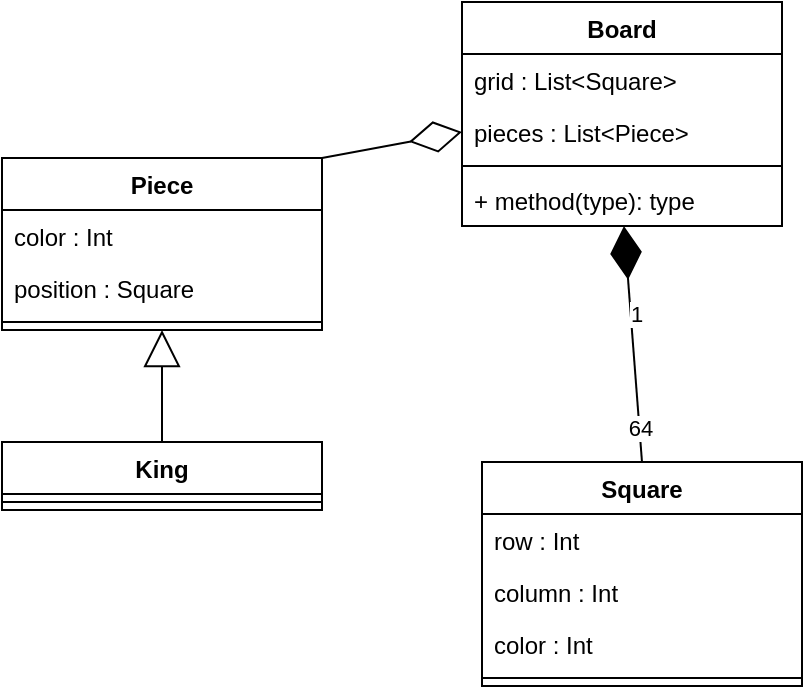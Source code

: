<mxfile version="13.7.9" type="github">
  <diagram id="d-fGTulV30lKbzf6ljxK" name="Page-1">
    <mxGraphModel dx="700" dy="780" grid="1" gridSize="10" guides="1" tooltips="1" connect="1" arrows="1" fold="1" page="1" pageScale="1" pageWidth="850" pageHeight="1100" math="0" shadow="0">
      <root>
        <mxCell id="0" />
        <mxCell id="1" parent="0" />
        <mxCell id="hbLwv_urdl1XsdwI7B-F-14" value="" style="endArrow=block;endSize=16;endFill=0;html=1;entryX=0.5;entryY=1;entryDx=0;entryDy=0;exitX=0.5;exitY=0;exitDx=0;exitDy=0;" edge="1" parent="1" source="hbLwv_urdl1XsdwI7B-F-10" target="hbLwv_urdl1XsdwI7B-F-1">
          <mxGeometry width="160" relative="1" as="geometry">
            <mxPoint x="240" y="580" as="sourcePoint" />
            <mxPoint x="400" y="580" as="targetPoint" />
          </mxGeometry>
        </mxCell>
        <mxCell id="hbLwv_urdl1XsdwI7B-F-21" value="Board" style="swimlane;fontStyle=1;align=center;verticalAlign=top;childLayout=stackLayout;horizontal=1;startSize=26;horizontalStack=0;resizeParent=1;resizeParentMax=0;resizeLast=0;collapsible=1;marginBottom=0;" vertex="1" parent="1">
          <mxGeometry x="400" y="50" width="160" height="112" as="geometry" />
        </mxCell>
        <mxCell id="hbLwv_urdl1XsdwI7B-F-22" value="grid : List&lt;Square&gt;" style="text;strokeColor=none;fillColor=none;align=left;verticalAlign=top;spacingLeft=4;spacingRight=4;overflow=hidden;rotatable=0;points=[[0,0.5],[1,0.5]];portConstraint=eastwest;" vertex="1" parent="hbLwv_urdl1XsdwI7B-F-21">
          <mxGeometry y="26" width="160" height="26" as="geometry" />
        </mxCell>
        <mxCell id="hbLwv_urdl1XsdwI7B-F-28" value="pieces : List&lt;Piece&gt;" style="text;strokeColor=none;fillColor=none;align=left;verticalAlign=top;spacingLeft=4;spacingRight=4;overflow=hidden;rotatable=0;points=[[0,0.5],[1,0.5]];portConstraint=eastwest;" vertex="1" parent="hbLwv_urdl1XsdwI7B-F-21">
          <mxGeometry y="52" width="160" height="26" as="geometry" />
        </mxCell>
        <mxCell id="hbLwv_urdl1XsdwI7B-F-23" value="" style="line;strokeWidth=1;fillColor=none;align=left;verticalAlign=middle;spacingTop=-1;spacingLeft=3;spacingRight=3;rotatable=0;labelPosition=right;points=[];portConstraint=eastwest;" vertex="1" parent="hbLwv_urdl1XsdwI7B-F-21">
          <mxGeometry y="78" width="160" height="8" as="geometry" />
        </mxCell>
        <mxCell id="hbLwv_urdl1XsdwI7B-F-24" value="+ method(type): type" style="text;strokeColor=none;fillColor=none;align=left;verticalAlign=top;spacingLeft=4;spacingRight=4;overflow=hidden;rotatable=0;points=[[0,0.5],[1,0.5]];portConstraint=eastwest;" vertex="1" parent="hbLwv_urdl1XsdwI7B-F-21">
          <mxGeometry y="86" width="160" height="26" as="geometry" />
        </mxCell>
        <mxCell id="hbLwv_urdl1XsdwI7B-F-25" value="" style="endArrow=diamondThin;endFill=1;endSize=24;html=1;exitX=0.5;exitY=0;exitDx=0;exitDy=0;" edge="1" parent="1" source="hbLwv_urdl1XsdwI7B-F-15" target="hbLwv_urdl1XsdwI7B-F-24">
          <mxGeometry width="160" relative="1" as="geometry">
            <mxPoint x="479" y="216" as="sourcePoint" />
            <mxPoint x="650" y="180" as="targetPoint" />
          </mxGeometry>
        </mxCell>
        <mxCell id="hbLwv_urdl1XsdwI7B-F-26" value="1" style="edgeLabel;html=1;align=center;verticalAlign=middle;resizable=0;points=[];" vertex="1" connectable="0" parent="hbLwv_urdl1XsdwI7B-F-25">
          <mxGeometry x="0.26" y="-2" relative="1" as="geometry">
            <mxPoint as="offset" />
          </mxGeometry>
        </mxCell>
        <mxCell id="hbLwv_urdl1XsdwI7B-F-27" value="64" style="edgeLabel;html=1;align=center;verticalAlign=middle;resizable=0;points=[];" vertex="1" connectable="0" parent="hbLwv_urdl1XsdwI7B-F-25">
          <mxGeometry x="-0.714" relative="1" as="geometry">
            <mxPoint as="offset" />
          </mxGeometry>
        </mxCell>
        <mxCell id="hbLwv_urdl1XsdwI7B-F-15" value="Square" style="swimlane;fontStyle=1;align=center;verticalAlign=top;childLayout=stackLayout;horizontal=1;startSize=26;horizontalStack=0;resizeParent=1;resizeParentMax=0;resizeLast=0;collapsible=1;marginBottom=0;" vertex="1" parent="1">
          <mxGeometry x="410" y="280" width="160" height="112" as="geometry" />
        </mxCell>
        <mxCell id="hbLwv_urdl1XsdwI7B-F-16" value="row : Int" style="text;strokeColor=none;fillColor=none;align=left;verticalAlign=top;spacingLeft=4;spacingRight=4;overflow=hidden;rotatable=0;points=[[0,0.5],[1,0.5]];portConstraint=eastwest;" vertex="1" parent="hbLwv_urdl1XsdwI7B-F-15">
          <mxGeometry y="26" width="160" height="26" as="geometry" />
        </mxCell>
        <mxCell id="hbLwv_urdl1XsdwI7B-F-19" value="column : Int" style="text;strokeColor=none;fillColor=none;align=left;verticalAlign=top;spacingLeft=4;spacingRight=4;overflow=hidden;rotatable=0;points=[[0,0.5],[1,0.5]];portConstraint=eastwest;" vertex="1" parent="hbLwv_urdl1XsdwI7B-F-15">
          <mxGeometry y="52" width="160" height="26" as="geometry" />
        </mxCell>
        <mxCell id="hbLwv_urdl1XsdwI7B-F-20" value="color : Int" style="text;strokeColor=none;fillColor=none;align=left;verticalAlign=top;spacingLeft=4;spacingRight=4;overflow=hidden;rotatable=0;points=[[0,0.5],[1,0.5]];portConstraint=eastwest;" vertex="1" parent="hbLwv_urdl1XsdwI7B-F-15">
          <mxGeometry y="78" width="160" height="26" as="geometry" />
        </mxCell>
        <mxCell id="hbLwv_urdl1XsdwI7B-F-17" value="" style="line;strokeWidth=1;fillColor=none;align=left;verticalAlign=middle;spacingTop=-1;spacingLeft=3;spacingRight=3;rotatable=0;labelPosition=right;points=[];portConstraint=eastwest;" vertex="1" parent="hbLwv_urdl1XsdwI7B-F-15">
          <mxGeometry y="104" width="160" height="8" as="geometry" />
        </mxCell>
        <mxCell id="hbLwv_urdl1XsdwI7B-F-29" value="" style="endArrow=diamondThin;endFill=0;endSize=24;html=1;entryX=0;entryY=0.5;entryDx=0;entryDy=0;exitX=1;exitY=0;exitDx=0;exitDy=0;" edge="1" parent="1" source="hbLwv_urdl1XsdwI7B-F-1" target="hbLwv_urdl1XsdwI7B-F-28">
          <mxGeometry width="160" relative="1" as="geometry">
            <mxPoint x="210" y="140" as="sourcePoint" />
            <mxPoint x="370" y="140" as="targetPoint" />
          </mxGeometry>
        </mxCell>
        <mxCell id="hbLwv_urdl1XsdwI7B-F-1" value="Piece" style="swimlane;fontStyle=1;align=center;verticalAlign=top;childLayout=stackLayout;horizontal=1;startSize=26;horizontalStack=0;resizeParent=1;resizeParentMax=0;resizeLast=0;collapsible=1;marginBottom=0;" vertex="1" parent="1">
          <mxGeometry x="170" y="128" width="160" height="86" as="geometry" />
        </mxCell>
        <mxCell id="hbLwv_urdl1XsdwI7B-F-2" value="color : Int" style="text;strokeColor=none;fillColor=none;align=left;verticalAlign=top;spacingLeft=4;spacingRight=4;overflow=hidden;rotatable=0;points=[[0,0.5],[1,0.5]];portConstraint=eastwest;" vertex="1" parent="hbLwv_urdl1XsdwI7B-F-1">
          <mxGeometry y="26" width="160" height="26" as="geometry" />
        </mxCell>
        <mxCell id="hbLwv_urdl1XsdwI7B-F-5" value="position : Square" style="text;strokeColor=none;fillColor=none;align=left;verticalAlign=top;spacingLeft=4;spacingRight=4;overflow=hidden;rotatable=0;points=[[0,0.5],[1,0.5]];portConstraint=eastwest;" vertex="1" parent="hbLwv_urdl1XsdwI7B-F-1">
          <mxGeometry y="52" width="160" height="26" as="geometry" />
        </mxCell>
        <mxCell id="hbLwv_urdl1XsdwI7B-F-3" value="" style="line;strokeWidth=1;fillColor=none;align=left;verticalAlign=middle;spacingTop=-1;spacingLeft=3;spacingRight=3;rotatable=0;labelPosition=right;points=[];portConstraint=eastwest;" vertex="1" parent="hbLwv_urdl1XsdwI7B-F-1">
          <mxGeometry y="78" width="160" height="8" as="geometry" />
        </mxCell>
        <mxCell id="hbLwv_urdl1XsdwI7B-F-10" value="King" style="swimlane;fontStyle=1;align=center;verticalAlign=top;childLayout=stackLayout;horizontal=1;startSize=26;horizontalStack=0;resizeParent=1;resizeParentMax=0;resizeLast=0;collapsible=1;marginBottom=0;" vertex="1" parent="1">
          <mxGeometry x="170" y="270" width="160" height="34" as="geometry" />
        </mxCell>
        <mxCell id="hbLwv_urdl1XsdwI7B-F-12" value="" style="line;strokeWidth=1;fillColor=none;align=left;verticalAlign=middle;spacingTop=-1;spacingLeft=3;spacingRight=3;rotatable=0;labelPosition=right;points=[];portConstraint=eastwest;" vertex="1" parent="hbLwv_urdl1XsdwI7B-F-10">
          <mxGeometry y="26" width="160" height="8" as="geometry" />
        </mxCell>
      </root>
    </mxGraphModel>
  </diagram>
</mxfile>

